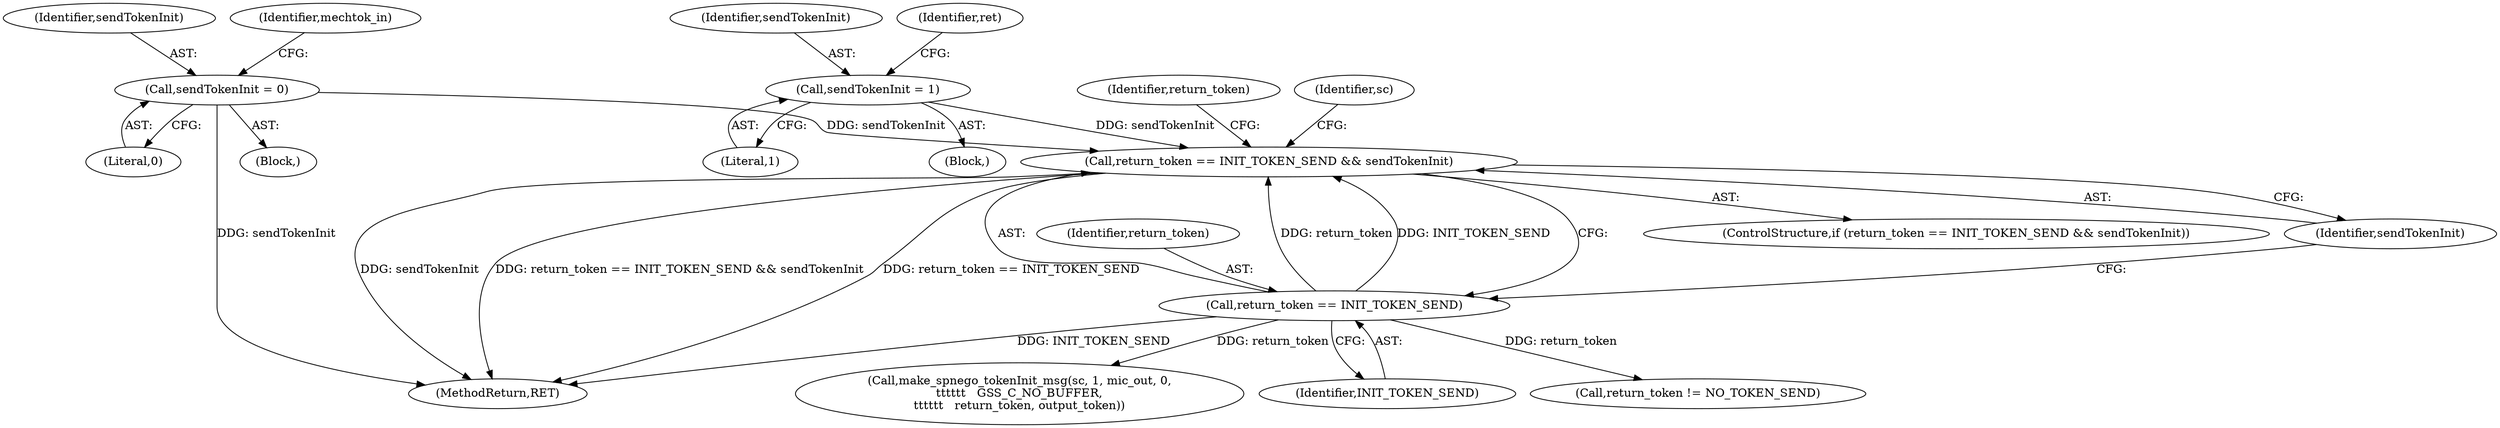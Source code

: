digraph "0_krb5_b51b33f2bc5d1497ddf5bd107f791c101695000d_3@API" {
"1000403" [label="(Call,return_token == INIT_TOKEN_SEND && sendTokenInit)"];
"1000404" [label="(Call,return_token == INIT_TOKEN_SEND)"];
"1000142" [label="(Call,sendTokenInit = 0)"];
"1000282" [label="(Call,sendTokenInit = 1)"];
"1000406" [label="(Identifier,INIT_TOKEN_SEND)"];
"1000121" [label="(Block,)"];
"1000143" [label="(Identifier,sendTokenInit)"];
"1000142" [label="(Call,sendTokenInit = 0)"];
"1000411" [label="(Identifier,sc)"];
"1000264" [label="(Block,)"];
"1000283" [label="(Identifier,sendTokenInit)"];
"1000147" [label="(Identifier,mechtok_in)"];
"1000402" [label="(ControlStructure,if (return_token == INIT_TOKEN_SEND && sendTokenInit))"];
"1000404" [label="(Call,return_token == INIT_TOKEN_SEND)"];
"1000415" [label="(Call,make_spnego_tokenInit_msg(sc, 1, mic_out, 0,\n\t\t\t\t\t\t   GSS_C_NO_BUFFER,\n\t\t\t\t\t\t   return_token, output_token))"];
"1000282" [label="(Call,sendTokenInit = 1)"];
"1000433" [label="(Call,return_token != NO_TOKEN_SEND)"];
"1000284" [label="(Literal,1)"];
"1000403" [label="(Call,return_token == INIT_TOKEN_SEND && sendTokenInit)"];
"1000286" [label="(Identifier,ret)"];
"1000405" [label="(Identifier,return_token)"];
"1000144" [label="(Literal,0)"];
"1000407" [label="(Identifier,sendTokenInit)"];
"1000566" [label="(MethodReturn,RET)"];
"1000434" [label="(Identifier,return_token)"];
"1000403" -> "1000402"  [label="AST: "];
"1000403" -> "1000404"  [label="CFG: "];
"1000403" -> "1000407"  [label="CFG: "];
"1000404" -> "1000403"  [label="AST: "];
"1000407" -> "1000403"  [label="AST: "];
"1000411" -> "1000403"  [label="CFG: "];
"1000434" -> "1000403"  [label="CFG: "];
"1000403" -> "1000566"  [label="DDG: return_token == INIT_TOKEN_SEND"];
"1000403" -> "1000566"  [label="DDG: sendTokenInit"];
"1000403" -> "1000566"  [label="DDG: return_token == INIT_TOKEN_SEND && sendTokenInit"];
"1000404" -> "1000403"  [label="DDG: return_token"];
"1000404" -> "1000403"  [label="DDG: INIT_TOKEN_SEND"];
"1000142" -> "1000403"  [label="DDG: sendTokenInit"];
"1000282" -> "1000403"  [label="DDG: sendTokenInit"];
"1000404" -> "1000406"  [label="CFG: "];
"1000405" -> "1000404"  [label="AST: "];
"1000406" -> "1000404"  [label="AST: "];
"1000407" -> "1000404"  [label="CFG: "];
"1000404" -> "1000566"  [label="DDG: INIT_TOKEN_SEND"];
"1000404" -> "1000415"  [label="DDG: return_token"];
"1000404" -> "1000433"  [label="DDG: return_token"];
"1000142" -> "1000121"  [label="AST: "];
"1000142" -> "1000144"  [label="CFG: "];
"1000143" -> "1000142"  [label="AST: "];
"1000144" -> "1000142"  [label="AST: "];
"1000147" -> "1000142"  [label="CFG: "];
"1000142" -> "1000566"  [label="DDG: sendTokenInit"];
"1000282" -> "1000264"  [label="AST: "];
"1000282" -> "1000284"  [label="CFG: "];
"1000283" -> "1000282"  [label="AST: "];
"1000284" -> "1000282"  [label="AST: "];
"1000286" -> "1000282"  [label="CFG: "];
}
